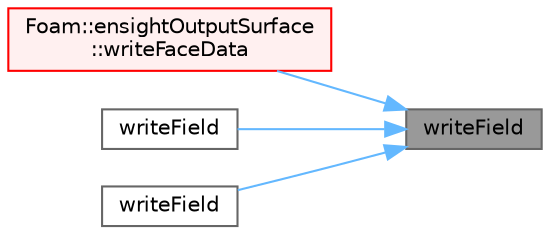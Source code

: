 digraph "writeField"
{
 // LATEX_PDF_SIZE
  bgcolor="transparent";
  edge [fontname=Helvetica,fontsize=10,labelfontname=Helvetica,labelfontsize=10];
  node [fontname=Helvetica,fontsize=10,shape=box,height=0.2,width=0.4];
  rankdir="RL";
  Node1 [id="Node000001",label="writeField",height=0.2,width=0.4,color="gray40", fillcolor="grey60", style="filled", fontcolor="black",tooltip=" "];
  Node1 -> Node2 [id="edge1_Node000001_Node000002",dir="back",color="steelblue1",style="solid",tooltip=" "];
  Node2 [id="Node000002",label="Foam::ensightOutputSurface\l::writeFaceData",height=0.2,width=0.4,color="red", fillcolor="#FFF0F0", style="filled",URL="$classFoam_1_1ensightOutputSurface.html#a763b6024efd35ac9bcd58869b89a73d0",tooltip=" "];
  Node1 -> Node6 [id="edge2_Node000001_Node000006",dir="back",color="steelblue1",style="solid",tooltip=" "];
  Node6 [id="Node000006",label="writeField",height=0.2,width=0.4,color="grey40", fillcolor="white", style="filled",URL="$namespaceFoam_1_1ensightOutput.html#a47280cfbcf40c00644993ae45414a8a5",tooltip=" "];
  Node1 -> Node7 [id="edge3_Node000001_Node000007",dir="back",color="steelblue1",style="solid",tooltip=" "];
  Node7 [id="Node000007",label="writeField",height=0.2,width=0.4,color="grey40", fillcolor="white", style="filled",URL="$namespaceFoam_1_1ensightOutput.html#a474d187f3832bc673e50265848a2c540",tooltip=" "];
}
